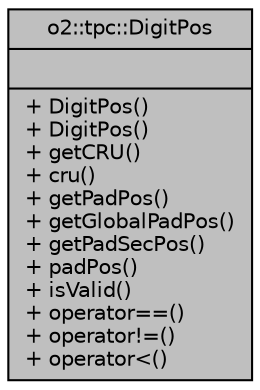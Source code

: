 digraph "o2::tpc::DigitPos"
{
 // INTERACTIVE_SVG=YES
  bgcolor="transparent";
  edge [fontname="Helvetica",fontsize="10",labelfontname="Helvetica",labelfontsize="10"];
  node [fontname="Helvetica",fontsize="10",shape=record];
  Node1 [label="{o2::tpc::DigitPos\n||+ DigitPos()\l+ DigitPos()\l+ getCRU()\l+ cru()\l+ getPadPos()\l+ getGlobalPadPos()\l+ getPadSecPos()\l+ padPos()\l+ isValid()\l+ operator==()\l+ operator!=()\l+ operator\<()\l}",height=0.2,width=0.4,color="black", fillcolor="grey75", style="filled", fontcolor="black"];
}
